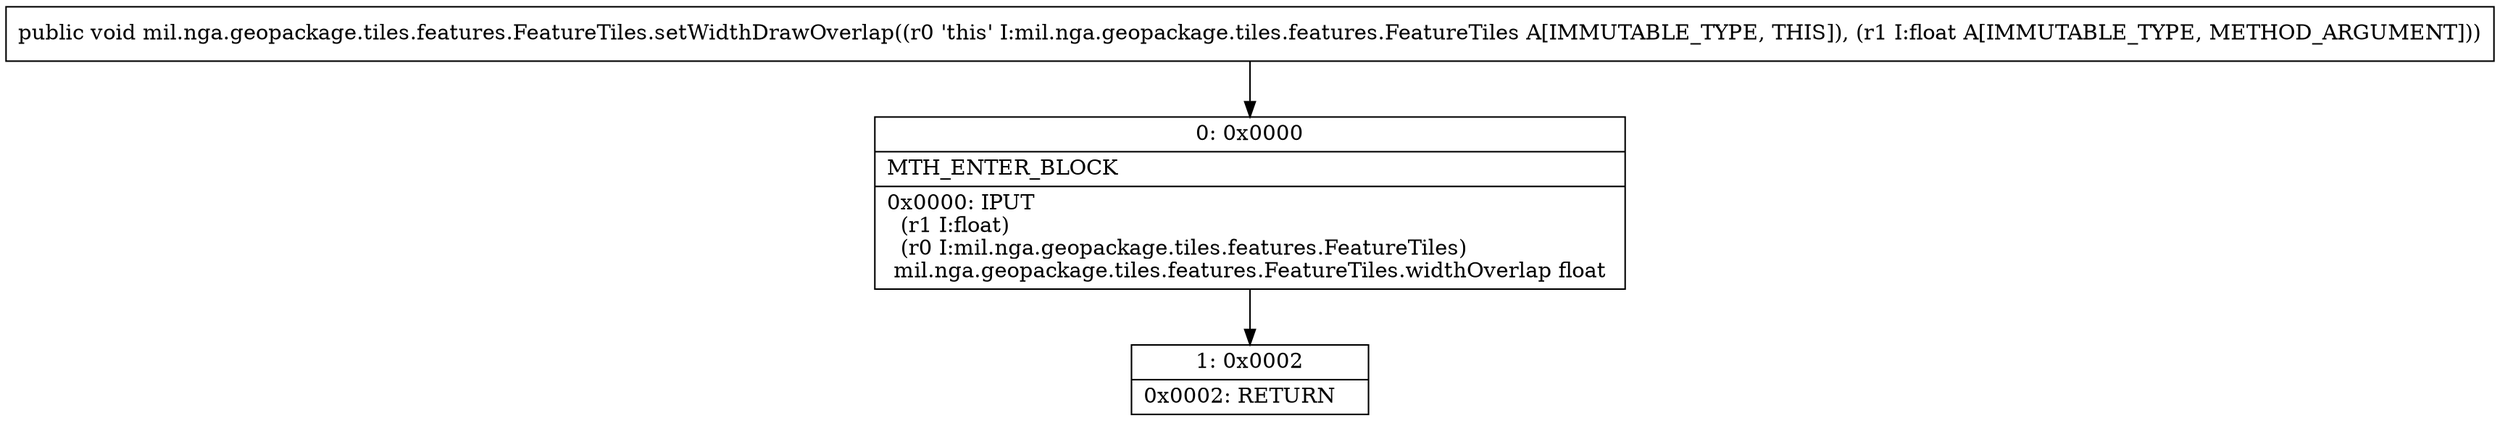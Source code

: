 digraph "CFG formil.nga.geopackage.tiles.features.FeatureTiles.setWidthDrawOverlap(F)V" {
Node_0 [shape=record,label="{0\:\ 0x0000|MTH_ENTER_BLOCK\l|0x0000: IPUT  \l  (r1 I:float)\l  (r0 I:mil.nga.geopackage.tiles.features.FeatureTiles)\l mil.nga.geopackage.tiles.features.FeatureTiles.widthOverlap float \l}"];
Node_1 [shape=record,label="{1\:\ 0x0002|0x0002: RETURN   \l}"];
MethodNode[shape=record,label="{public void mil.nga.geopackage.tiles.features.FeatureTiles.setWidthDrawOverlap((r0 'this' I:mil.nga.geopackage.tiles.features.FeatureTiles A[IMMUTABLE_TYPE, THIS]), (r1 I:float A[IMMUTABLE_TYPE, METHOD_ARGUMENT])) }"];
MethodNode -> Node_0;
Node_0 -> Node_1;
}

